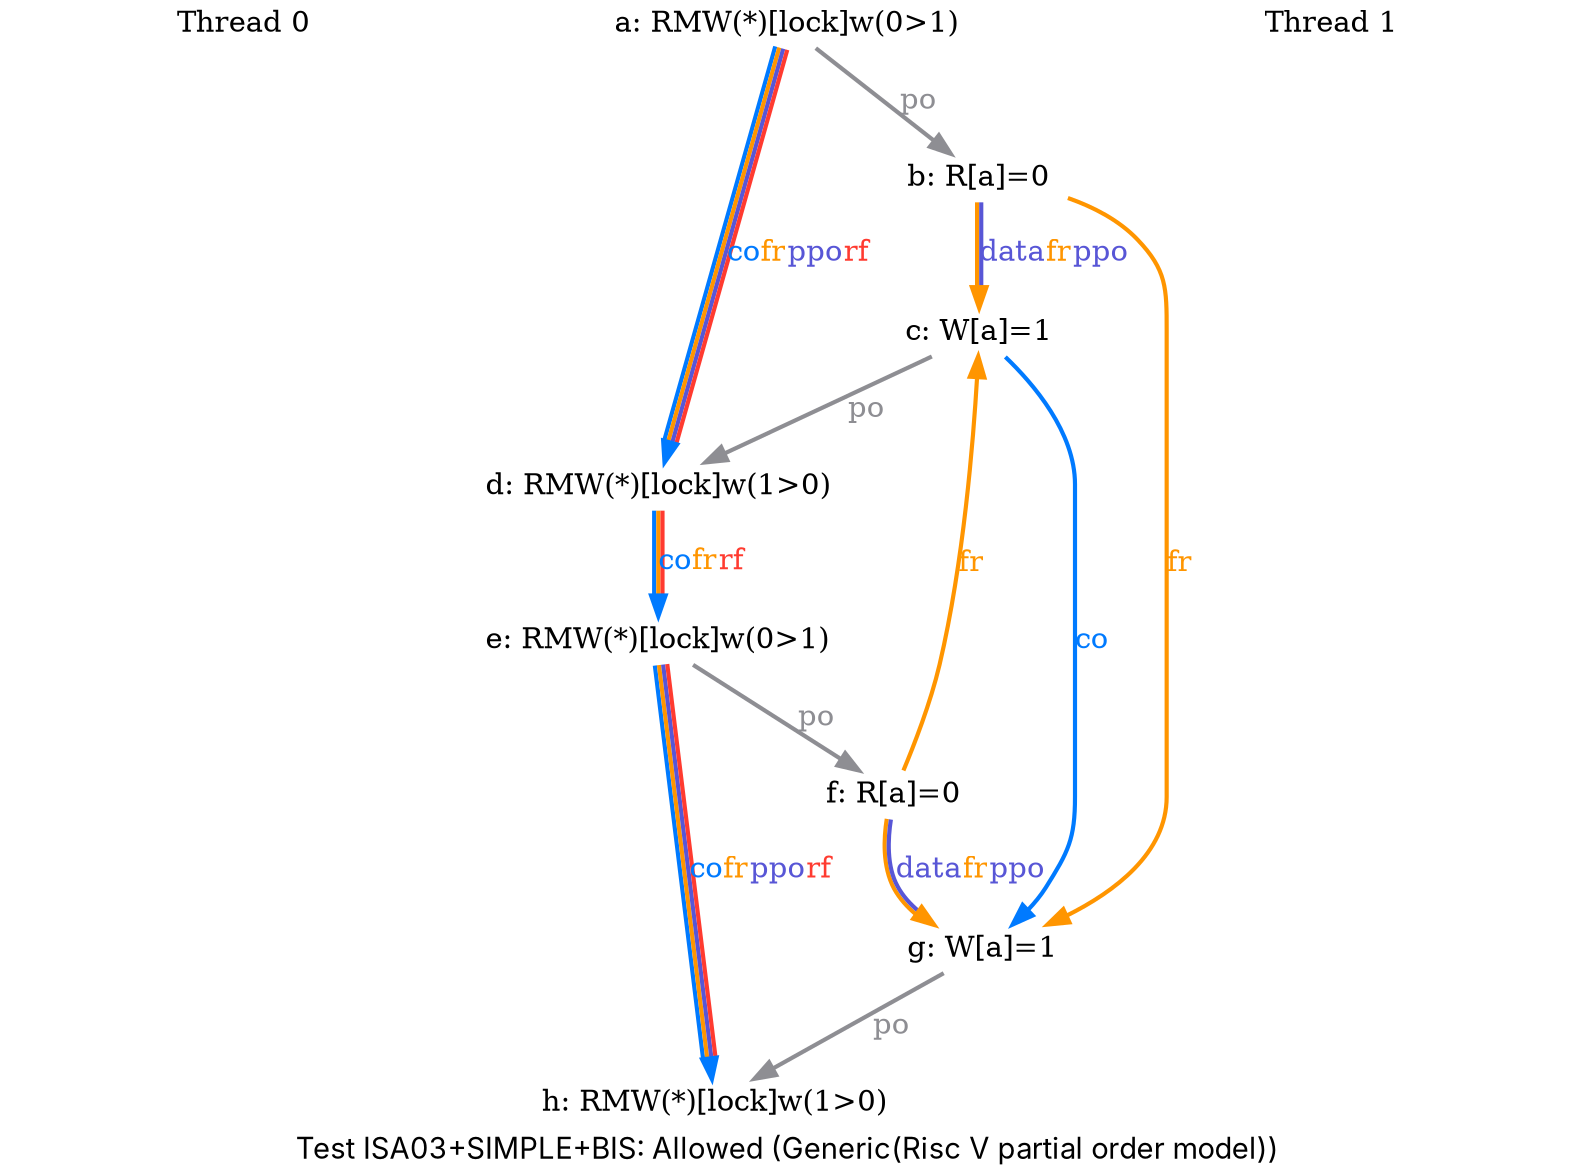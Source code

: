 digraph G {

splines=spline;
pad="0.000000";
fontname="SF Pro Display";

/* legend */
fontsize=14;
label="Test ISA03+SIMPLE+BIS: Allowed (Generic(Risc V partial order model))";


/* the unlocked events */
proc0_label_node [shape=none, fontsize=14, label="Thread 0", pos="1.000000,4.050000!", fixedsize=true, width=3.250000, height=0.281250]
eiid0 [label="a: RMW(*)[lock]w(0>1)", shape="none", fontsize=14, pos="1.000000,3.375000!", fixedsize="false", height="0.194444", width="3.500000"];
eiid1 [label="b: R[a]=0", shape="none", fontsize=14, pos="1.000000,2.250000!", fixedsize="false", height="0.194444", width="1.166667"];
eiid2 [label="c: W[a]=1", shape="none", fontsize=14, pos="1.000000,1.125000!", fixedsize="false", height="0.194444", width="1.166667"];
eiid3 [label="d: RMW(*)[lock]w(1>0)", shape="none", fontsize=14, pos="1.000000,0.000000!", fixedsize="false", height="0.194444", width="3.500000"];
proc1_label_node [shape=none, fontsize=14, label="Thread 1", pos="6.000000,4.050000!", fixedsize=true, width=3.250000, height=0.281250]
eiid4 [label="e: RMW(*)[lock]w(0>1)", shape="none", fontsize=14, pos="6.000000,3.375000!", fixedsize="false", height="0.194444", width="3.500000"];
eiid5 [label="f: R[a]=0", shape="none", fontsize=14, pos="6.000000,2.250000!", fixedsize="false", height="0.194444", width="1.166667"];
eiid6 [label="g: W[a]=1", shape="none", fontsize=14, pos="6.000000,1.125000!", fixedsize="false", height="0.194444", width="1.166667"];
eiid7 [label="h: RMW(*)[lock]w(1>0)", shape="none", fontsize=14, pos="6.000000,0.000000!", fixedsize="false", height="0.194444", width="3.500000"];

/* the intra_causality_data edges */


/* the intra_causality_control edges */

/* the poi edges */
/* the rfmap edges */


/* The viewed-before edges */
eiid0 -> eiid1 [label=<<font color="#8E8E93">po</font>>, color="#8E8E93", fontsize=14, penwidth="2.000000", arrowsize="1.000000"];
eiid0 -> eiid3 [label=<<font color="#007AFF">co</font><font color="#FF9500">fr</font><font color="#5856D6">ppo</font><font color="#FF3B30">rf</font>>, color="#007AFF:#FF9500:#5856D6:#FF3B30", fontsize=14, penwidth="2.000000", arrowsize="1.000000"];
eiid1 -> eiid2 [label=<<font color="#5856D6">data</font><font color="#FF9500">fr</font><font color="#5856D6">ppo</font>>, color="#FF9500:#5856D6", fontsize=14, penwidth="2.000000", arrowsize="1.000000"];
eiid1 -> eiid6 [label=<<font color="#FF9500">fr</font>>, color="#FF9500", fontsize=14, penwidth="2.000000", arrowsize="1.000000"];
eiid2 -> eiid3 [label=<<font color="#8E8E93">po</font>>, color="#8E8E93", fontsize=14, penwidth="2.000000", arrowsize="1.000000"];
eiid2 -> eiid6 [label=<<font color="#007AFF">co</font>>, color="#007AFF", fontsize=14, penwidth="2.000000", arrowsize="1.000000"];
eiid3 -> eiid4 [label=<<font color="#007AFF">co</font><font color="#FF9500">fr</font><font color="#FF3B30">rf</font>>, color="#007AFF:#FF9500:#FF3B30", fontsize=14, penwidth="2.000000", arrowsize="1.000000"];
eiid4 -> eiid5 [label=<<font color="#8E8E93">po</font>>, color="#8E8E93", fontsize=14, penwidth="2.000000", arrowsize="1.000000"];
eiid4 -> eiid7 [label=<<font color="#007AFF">co</font><font color="#FF9500">fr</font><font color="#5856D6">ppo</font><font color="#FF3B30">rf</font>>, color="#007AFF:#FF9500:#5856D6:#FF3B30", fontsize=14, penwidth="2.000000", arrowsize="1.000000"];
eiid5 -> eiid2 [label=<<font color="#FF9500">fr</font>>, color="#FF9500", fontsize=14, penwidth="2.000000", arrowsize="1.000000"];
eiid5 -> eiid6 [label=<<font color="#5856D6">data</font><font color="#FF9500">fr</font><font color="#5856D6">ppo</font>>, color="#FF9500:#5856D6", fontsize=14, penwidth="2.000000", arrowsize="1.000000"];
eiid6 -> eiid7 [label=<<font color="#8E8E93">po</font>>, color="#8E8E93", fontsize=14, penwidth="2.000000", arrowsize="1.000000"];
}
